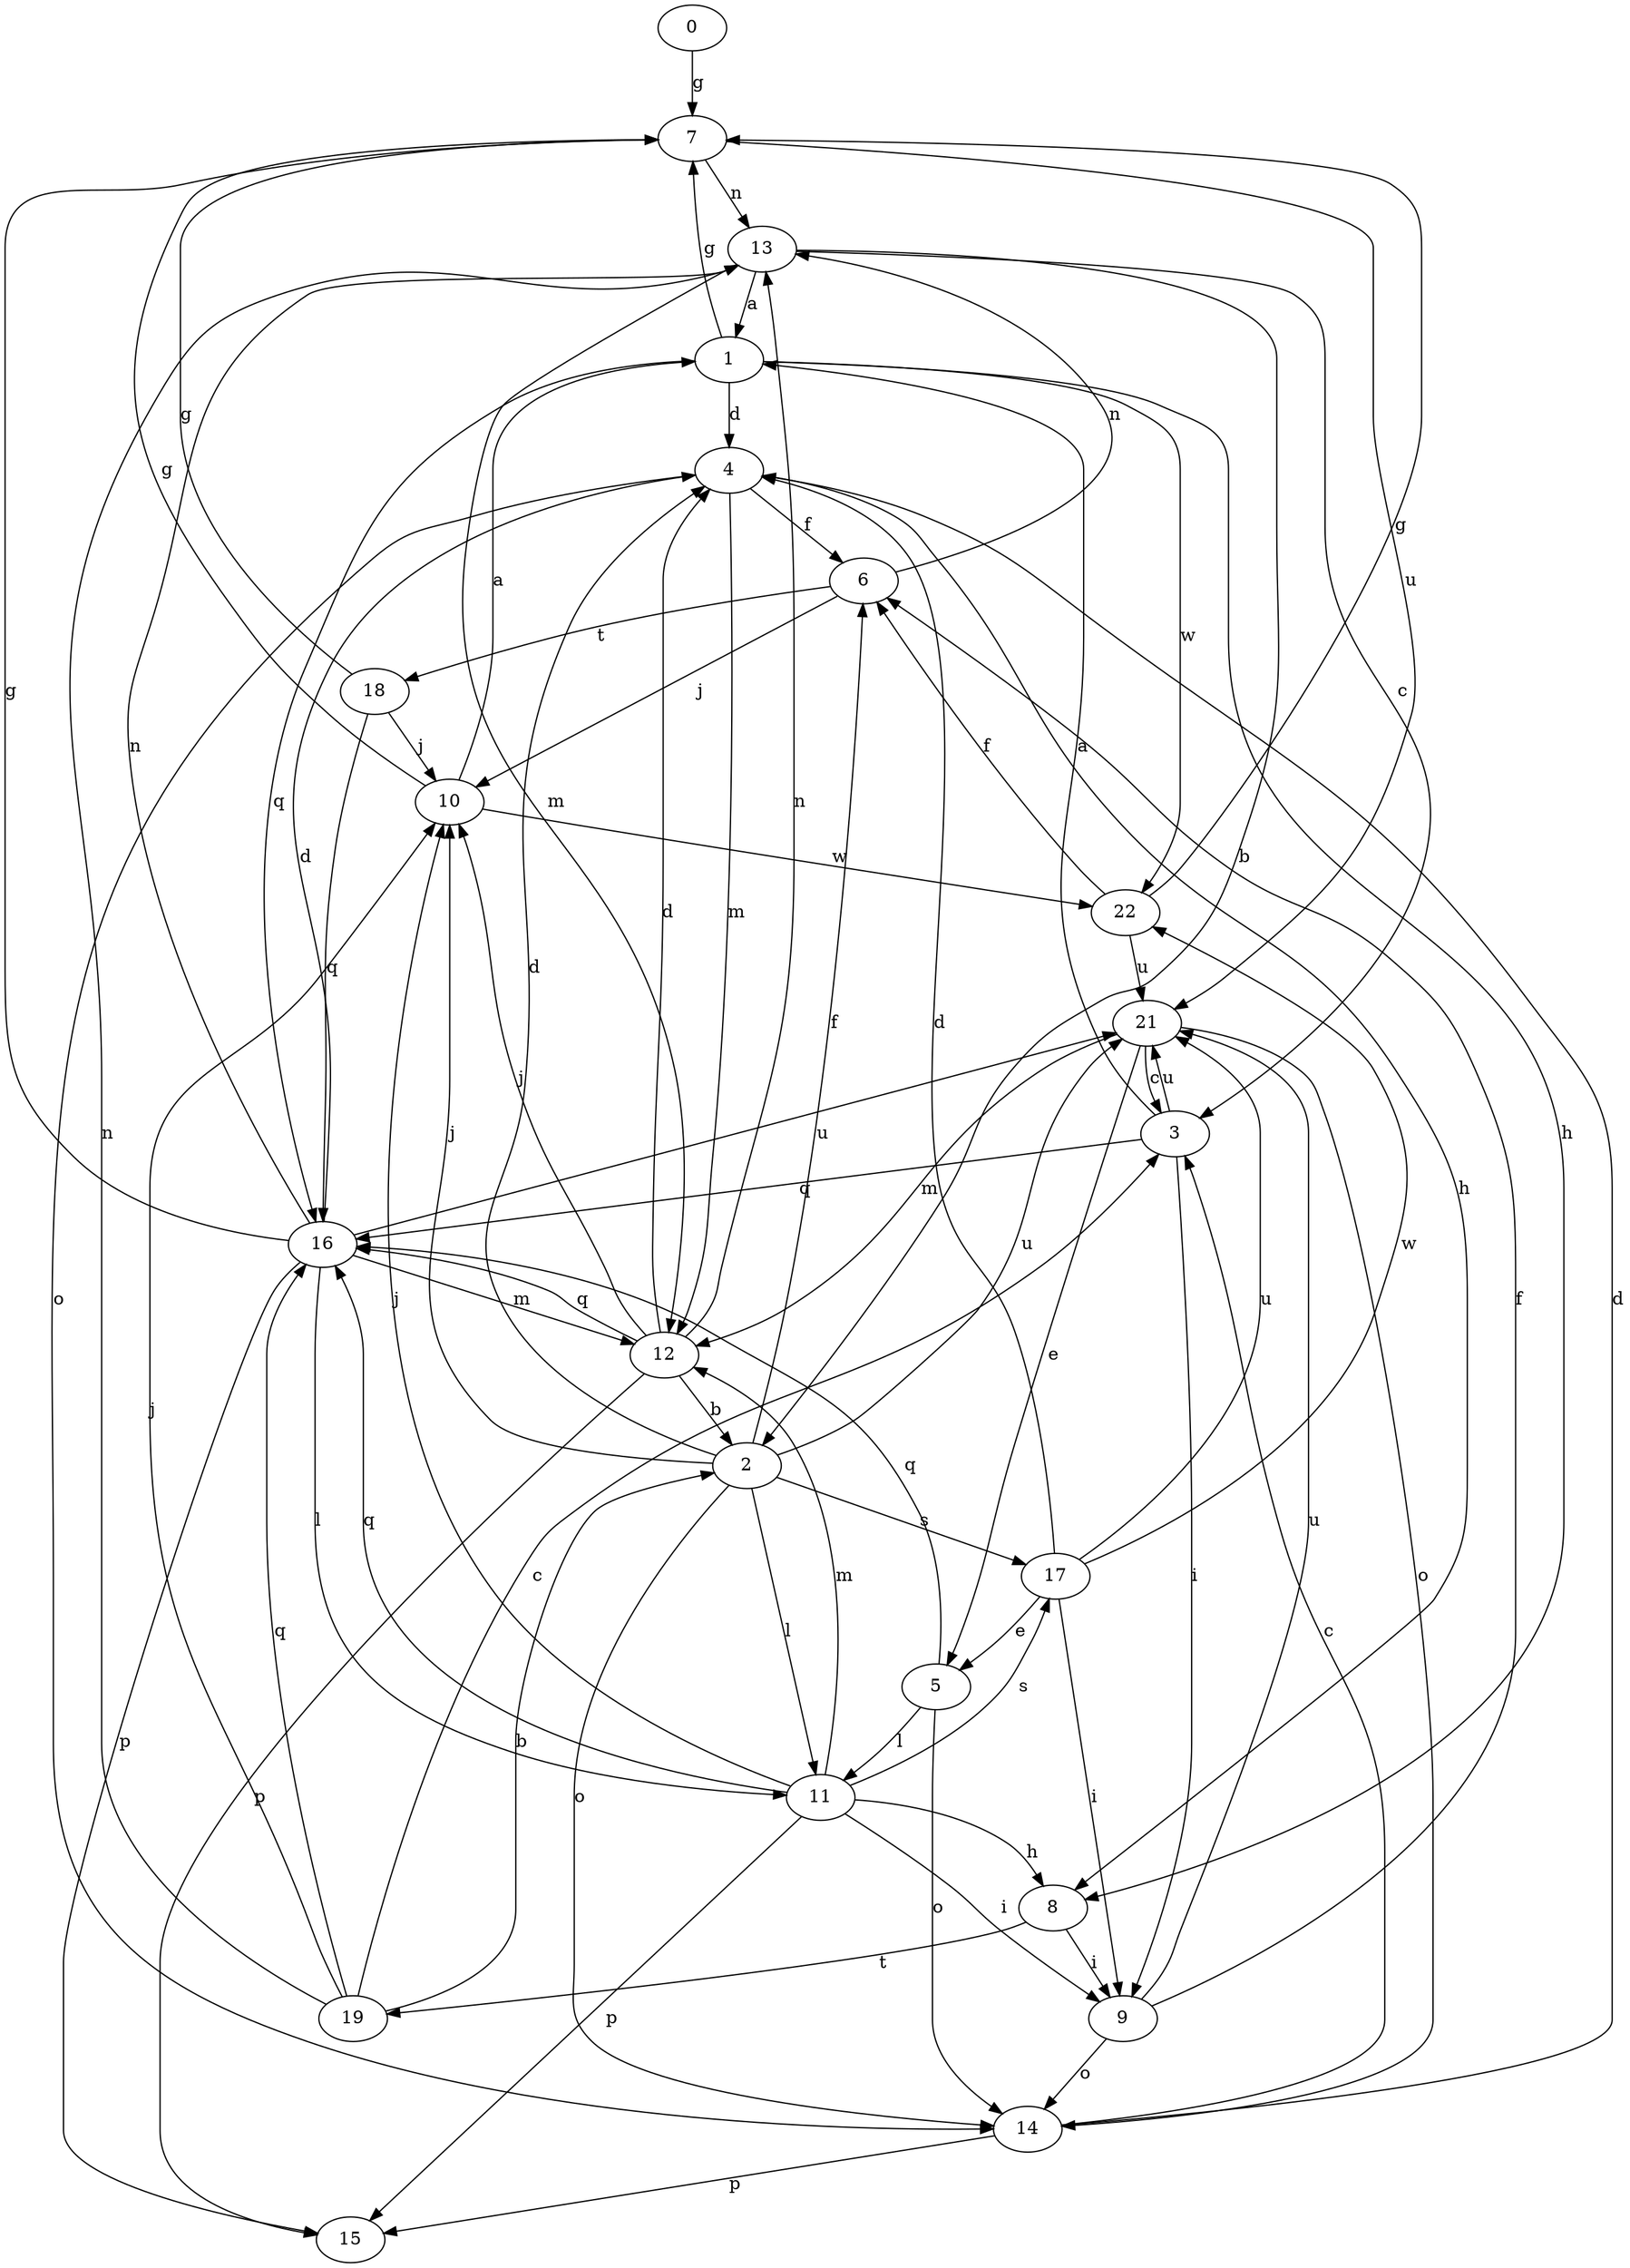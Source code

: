strict digraph  {
0;
1;
2;
3;
4;
5;
6;
7;
8;
9;
10;
11;
12;
13;
14;
15;
16;
17;
18;
19;
21;
22;
0 -> 7  [label=g];
1 -> 4  [label=d];
1 -> 7  [label=g];
1 -> 8  [label=h];
1 -> 16  [label=q];
1 -> 22  [label=w];
2 -> 4  [label=d];
2 -> 6  [label=f];
2 -> 10  [label=j];
2 -> 11  [label=l];
2 -> 14  [label=o];
2 -> 17  [label=s];
2 -> 21  [label=u];
3 -> 1  [label=a];
3 -> 9  [label=i];
3 -> 16  [label=q];
3 -> 21  [label=u];
4 -> 6  [label=f];
4 -> 8  [label=h];
4 -> 12  [label=m];
4 -> 14  [label=o];
5 -> 11  [label=l];
5 -> 14  [label=o];
5 -> 16  [label=q];
6 -> 10  [label=j];
6 -> 13  [label=n];
6 -> 18  [label=t];
7 -> 13  [label=n];
7 -> 21  [label=u];
8 -> 9  [label=i];
8 -> 19  [label=t];
9 -> 6  [label=f];
9 -> 14  [label=o];
9 -> 21  [label=u];
10 -> 1  [label=a];
10 -> 7  [label=g];
10 -> 22  [label=w];
11 -> 8  [label=h];
11 -> 9  [label=i];
11 -> 10  [label=j];
11 -> 12  [label=m];
11 -> 15  [label=p];
11 -> 16  [label=q];
11 -> 17  [label=s];
12 -> 2  [label=b];
12 -> 4  [label=d];
12 -> 10  [label=j];
12 -> 13  [label=n];
12 -> 15  [label=p];
12 -> 16  [label=q];
13 -> 1  [label=a];
13 -> 2  [label=b];
13 -> 3  [label=c];
13 -> 12  [label=m];
14 -> 3  [label=c];
14 -> 4  [label=d];
14 -> 15  [label=p];
16 -> 4  [label=d];
16 -> 7  [label=g];
16 -> 11  [label=l];
16 -> 12  [label=m];
16 -> 13  [label=n];
16 -> 15  [label=p];
16 -> 21  [label=u];
17 -> 4  [label=d];
17 -> 5  [label=e];
17 -> 9  [label=i];
17 -> 21  [label=u];
17 -> 22  [label=w];
18 -> 7  [label=g];
18 -> 10  [label=j];
18 -> 16  [label=q];
19 -> 2  [label=b];
19 -> 3  [label=c];
19 -> 10  [label=j];
19 -> 13  [label=n];
19 -> 16  [label=q];
21 -> 3  [label=c];
21 -> 5  [label=e];
21 -> 12  [label=m];
21 -> 14  [label=o];
22 -> 6  [label=f];
22 -> 7  [label=g];
22 -> 21  [label=u];
}
